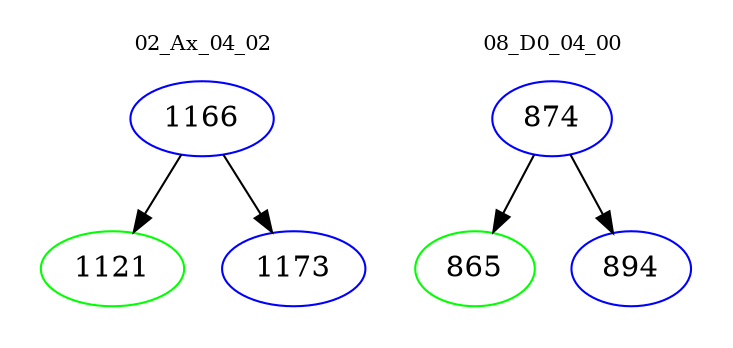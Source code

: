digraph{
subgraph cluster_0 {
color = white
label = "02_Ax_04_02";
fontsize=10;
T0_1166 [label="1166", color="blue"]
T0_1166 -> T0_1121 [color="black"]
T0_1121 [label="1121", color="green"]
T0_1166 -> T0_1173 [color="black"]
T0_1173 [label="1173", color="blue"]
}
subgraph cluster_1 {
color = white
label = "08_D0_04_00";
fontsize=10;
T1_874 [label="874", color="blue"]
T1_874 -> T1_865 [color="black"]
T1_865 [label="865", color="green"]
T1_874 -> T1_894 [color="black"]
T1_894 [label="894", color="blue"]
}
}
